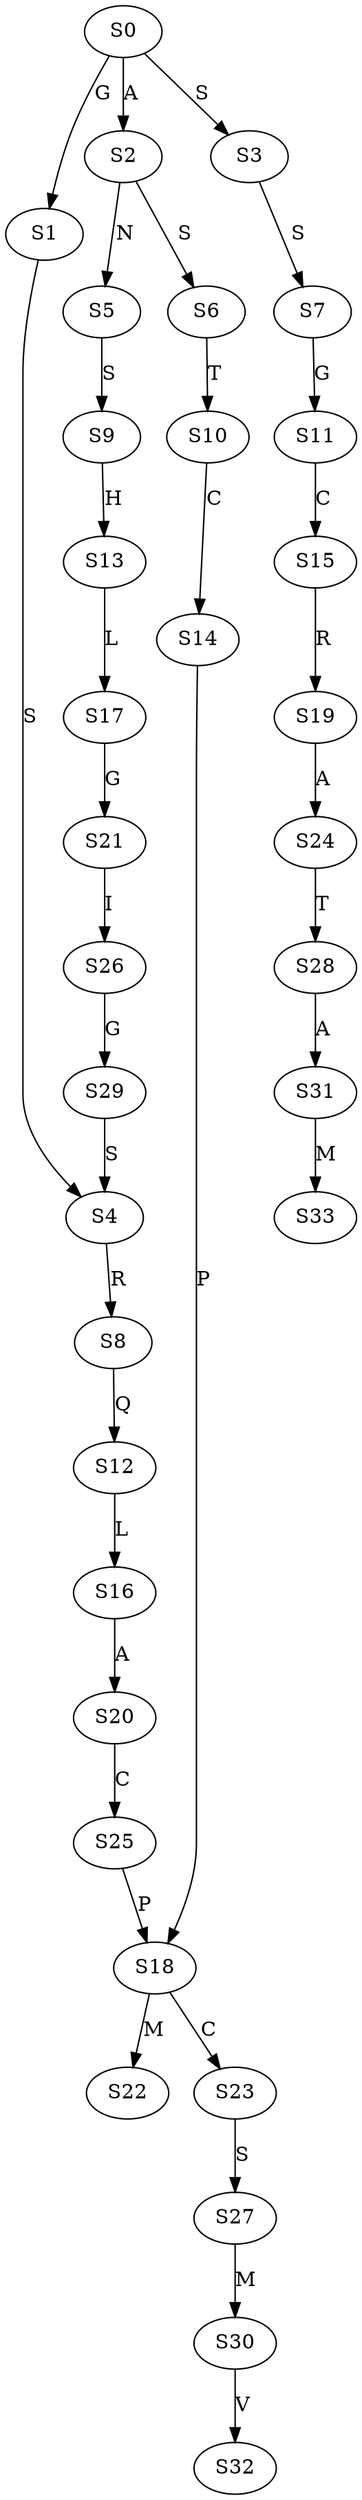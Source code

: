 strict digraph  {
	S0 -> S1 [ label = G ];
	S0 -> S2 [ label = A ];
	S0 -> S3 [ label = S ];
	S1 -> S4 [ label = S ];
	S2 -> S5 [ label = N ];
	S2 -> S6 [ label = S ];
	S3 -> S7 [ label = S ];
	S4 -> S8 [ label = R ];
	S5 -> S9 [ label = S ];
	S6 -> S10 [ label = T ];
	S7 -> S11 [ label = G ];
	S8 -> S12 [ label = Q ];
	S9 -> S13 [ label = H ];
	S10 -> S14 [ label = C ];
	S11 -> S15 [ label = C ];
	S12 -> S16 [ label = L ];
	S13 -> S17 [ label = L ];
	S14 -> S18 [ label = P ];
	S15 -> S19 [ label = R ];
	S16 -> S20 [ label = A ];
	S17 -> S21 [ label = G ];
	S18 -> S22 [ label = M ];
	S18 -> S23 [ label = C ];
	S19 -> S24 [ label = A ];
	S20 -> S25 [ label = C ];
	S21 -> S26 [ label = I ];
	S23 -> S27 [ label = S ];
	S24 -> S28 [ label = T ];
	S25 -> S18 [ label = P ];
	S26 -> S29 [ label = G ];
	S27 -> S30 [ label = M ];
	S28 -> S31 [ label = A ];
	S29 -> S4 [ label = S ];
	S30 -> S32 [ label = V ];
	S31 -> S33 [ label = M ];
}
